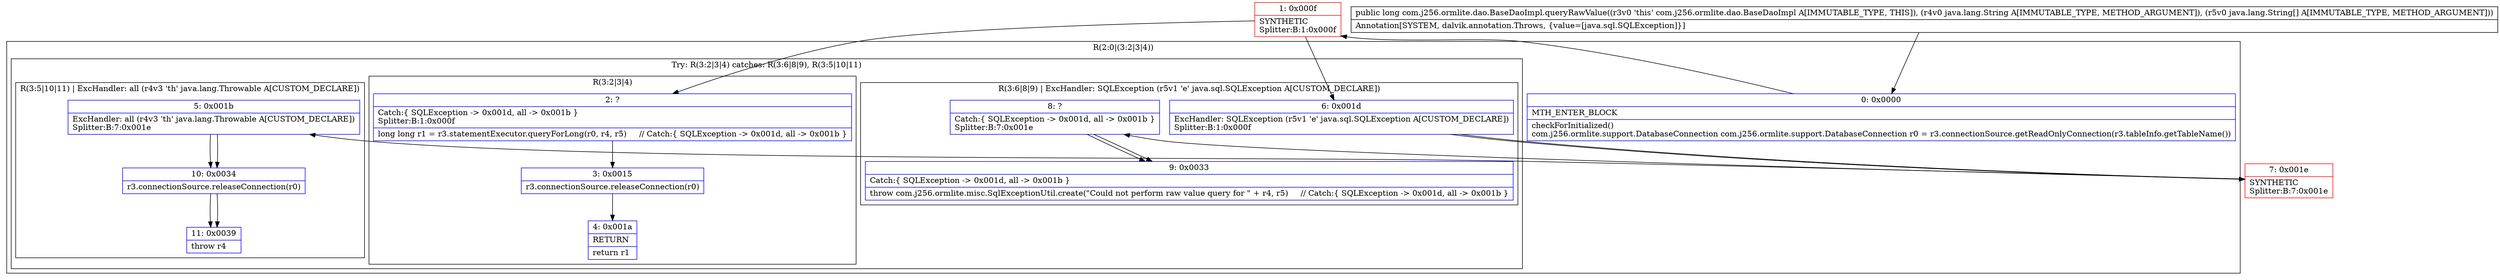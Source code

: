 digraph "CFG forcom.j256.ormlite.dao.BaseDaoImpl.queryRawValue(Ljava\/lang\/String;[Ljava\/lang\/String;)J" {
subgraph cluster_Region_1847252785 {
label = "R(2:0|(3:2|3|4))";
node [shape=record,color=blue];
Node_0 [shape=record,label="{0\:\ 0x0000|MTH_ENTER_BLOCK\l|checkForInitialized()\lcom.j256.ormlite.support.DatabaseConnection com.j256.ormlite.support.DatabaseConnection r0 = r3.connectionSource.getReadOnlyConnection(r3.tableInfo.getTableName())\l}"];
subgraph cluster_TryCatchRegion_223038102 {
label = "Try: R(3:2|3|4) catches: R(3:6|8|9), R(3:5|10|11)";
node [shape=record,color=blue];
subgraph cluster_Region_1996116302 {
label = "R(3:2|3|4)";
node [shape=record,color=blue];
Node_2 [shape=record,label="{2\:\ ?|Catch:\{ SQLException \-\> 0x001d, all \-\> 0x001b \}\lSplitter:B:1:0x000f\l|long long r1 = r3.statementExecutor.queryForLong(r0, r4, r5)     \/\/ Catch:\{ SQLException \-\> 0x001d, all \-\> 0x001b \}\l}"];
Node_3 [shape=record,label="{3\:\ 0x0015|r3.connectionSource.releaseConnection(r0)\l}"];
Node_4 [shape=record,label="{4\:\ 0x001a|RETURN\l|return r1\l}"];
}
subgraph cluster_Region_636068458 {
label = "R(3:6|8|9) | ExcHandler: SQLException (r5v1 'e' java.sql.SQLException A[CUSTOM_DECLARE])\l";
node [shape=record,color=blue];
Node_6 [shape=record,label="{6\:\ 0x001d|ExcHandler: SQLException (r5v1 'e' java.sql.SQLException A[CUSTOM_DECLARE])\lSplitter:B:1:0x000f\l}"];
Node_8 [shape=record,label="{8\:\ ?|Catch:\{ SQLException \-\> 0x001d, all \-\> 0x001b \}\lSplitter:B:7:0x001e\l}"];
Node_9 [shape=record,label="{9\:\ 0x0033|Catch:\{ SQLException \-\> 0x001d, all \-\> 0x001b \}\l|throw com.j256.ormlite.misc.SqlExceptionUtil.create(\"Could not perform raw value query for \" + r4, r5)     \/\/ Catch:\{ SQLException \-\> 0x001d, all \-\> 0x001b \}\l}"];
}
subgraph cluster_Region_2078090938 {
label = "R(3:5|10|11) | ExcHandler: all (r4v3 'th' java.lang.Throwable A[CUSTOM_DECLARE])\l";
node [shape=record,color=blue];
Node_5 [shape=record,label="{5\:\ 0x001b|ExcHandler: all (r4v3 'th' java.lang.Throwable A[CUSTOM_DECLARE])\lSplitter:B:7:0x001e\l}"];
Node_10 [shape=record,label="{10\:\ 0x0034|r3.connectionSource.releaseConnection(r0)\l}"];
Node_11 [shape=record,label="{11\:\ 0x0039|throw r4\l}"];
}
}
}
subgraph cluster_Region_636068458 {
label = "R(3:6|8|9) | ExcHandler: SQLException (r5v1 'e' java.sql.SQLException A[CUSTOM_DECLARE])\l";
node [shape=record,color=blue];
Node_6 [shape=record,label="{6\:\ 0x001d|ExcHandler: SQLException (r5v1 'e' java.sql.SQLException A[CUSTOM_DECLARE])\lSplitter:B:1:0x000f\l}"];
Node_8 [shape=record,label="{8\:\ ?|Catch:\{ SQLException \-\> 0x001d, all \-\> 0x001b \}\lSplitter:B:7:0x001e\l}"];
Node_9 [shape=record,label="{9\:\ 0x0033|Catch:\{ SQLException \-\> 0x001d, all \-\> 0x001b \}\l|throw com.j256.ormlite.misc.SqlExceptionUtil.create(\"Could not perform raw value query for \" + r4, r5)     \/\/ Catch:\{ SQLException \-\> 0x001d, all \-\> 0x001b \}\l}"];
}
subgraph cluster_Region_2078090938 {
label = "R(3:5|10|11) | ExcHandler: all (r4v3 'th' java.lang.Throwable A[CUSTOM_DECLARE])\l";
node [shape=record,color=blue];
Node_5 [shape=record,label="{5\:\ 0x001b|ExcHandler: all (r4v3 'th' java.lang.Throwable A[CUSTOM_DECLARE])\lSplitter:B:7:0x001e\l}"];
Node_10 [shape=record,label="{10\:\ 0x0034|r3.connectionSource.releaseConnection(r0)\l}"];
Node_11 [shape=record,label="{11\:\ 0x0039|throw r4\l}"];
}
Node_1 [shape=record,color=red,label="{1\:\ 0x000f|SYNTHETIC\lSplitter:B:1:0x000f\l}"];
Node_7 [shape=record,color=red,label="{7\:\ 0x001e|SYNTHETIC\lSplitter:B:7:0x001e\l}"];
MethodNode[shape=record,label="{public long com.j256.ormlite.dao.BaseDaoImpl.queryRawValue((r3v0 'this' com.j256.ormlite.dao.BaseDaoImpl A[IMMUTABLE_TYPE, THIS]), (r4v0 java.lang.String A[IMMUTABLE_TYPE, METHOD_ARGUMENT]), (r5v0 java.lang.String[] A[IMMUTABLE_TYPE, METHOD_ARGUMENT]))  | Annotation[SYSTEM, dalvik.annotation.Throws, \{value=[java.sql.SQLException]\}]\l}"];
MethodNode -> Node_0;
Node_0 -> Node_1;
Node_2 -> Node_3;
Node_3 -> Node_4;
Node_6 -> Node_7;
Node_8 -> Node_9;
Node_5 -> Node_10;
Node_10 -> Node_11;
Node_6 -> Node_7;
Node_8 -> Node_9;
Node_5 -> Node_10;
Node_10 -> Node_11;
Node_1 -> Node_2;
Node_1 -> Node_6;
Node_7 -> Node_8;
Node_7 -> Node_5;
}

